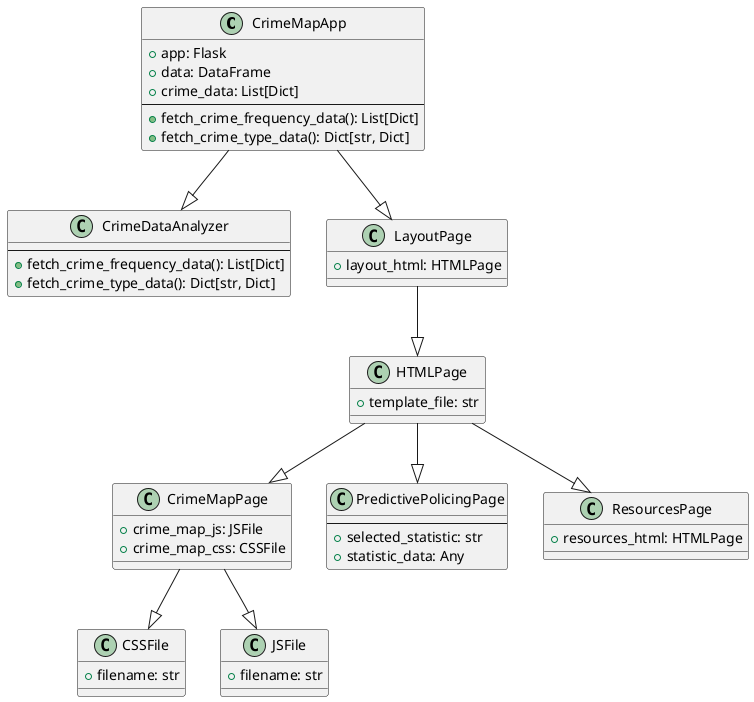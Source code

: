 @startuml

class CrimeMapApp {
  + app: Flask
  + data: DataFrame
  + crime_data: List[Dict]
  --
  + fetch_crime_frequency_data(): List[Dict]
  + fetch_crime_type_data(): Dict[str, Dict]
}

class CrimeDataAnalyzer {
  --
  + fetch_crime_frequency_data(): List[Dict]
  + fetch_crime_type_data(): Dict[str, Dict]
}

class LayoutPage {
  + layout_html: HTMLPage
}

class CrimeMapPage {
  + crime_map_js: JSFile
  + crime_map_css: CSSFile
}

class PredictivePolicingPage {
  --
  + selected_statistic: str
  + statistic_data: Any
}

class ResourcesPage {
  + resources_html: HTMLPage
}

class HTMLPage {
  + template_file: str
}

class CSSFile {
  + filename: str
}

class JSFile {
  + filename: str
}

CrimeMapApp --|> CrimeDataAnalyzer
CrimeMapApp --|> LayoutPage

LayoutPage --|> HTMLPage

HTMLPage --|> CrimeMapPage
HTMLPage --|> PredictivePolicingPage
HTMLPage --|> ResourcesPage

CrimeMapPage --|> JSFile
CrimeMapPage --|> CSSFile

@enduml
